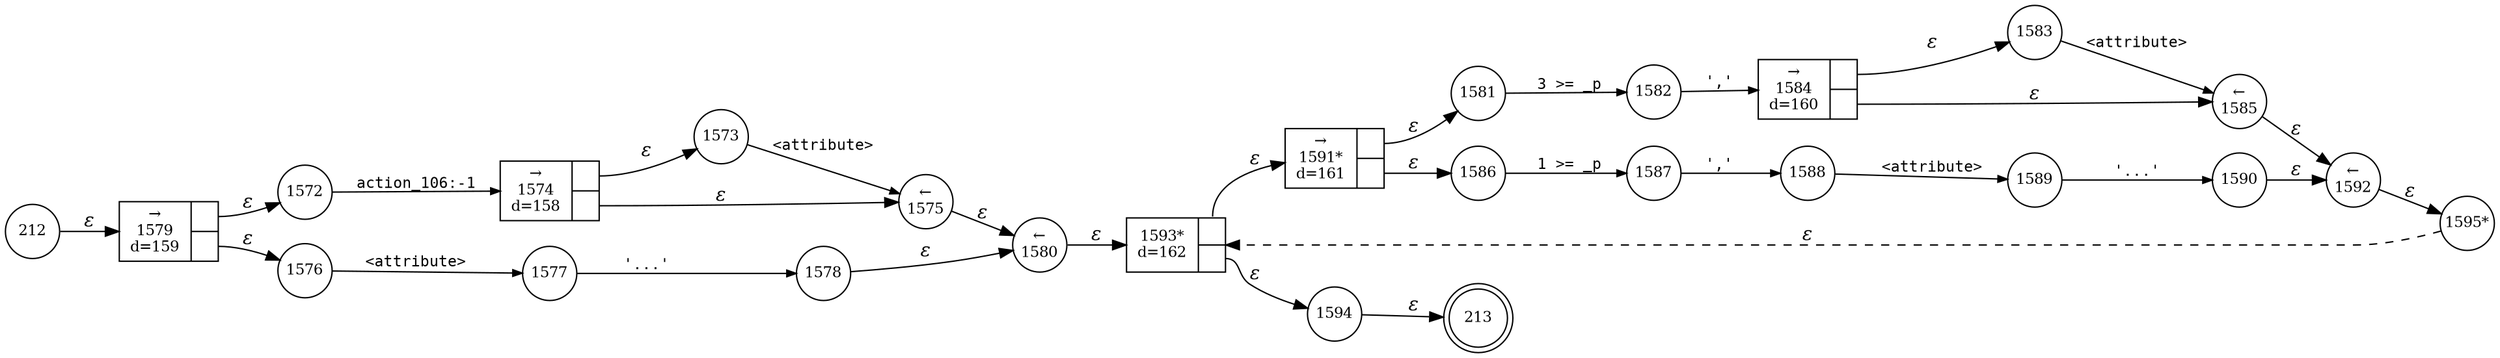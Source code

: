 digraph ATN {
rankdir=LR;
s213[fontsize=11, label="213", shape=doublecircle, fixedsize=true, width=.6];
s212[fontsize=11,label="212", shape=circle, fixedsize=true, width=.55, peripheries=1];
s1572[fontsize=11,label="1572", shape=circle, fixedsize=true, width=.55, peripheries=1];
s1573[fontsize=11,label="1573", shape=circle, fixedsize=true, width=.55, peripheries=1];
s1574[fontsize=11,label="{&rarr;\n1574\nd=158|{<p0>|<p1>}}", shape=record, fixedsize=false, peripheries=1];
s1575[fontsize=11,label="&larr;\n1575", shape=circle, fixedsize=true, width=.55, peripheries=1];
s1576[fontsize=11,label="1576", shape=circle, fixedsize=true, width=.55, peripheries=1];
s1577[fontsize=11,label="1577", shape=circle, fixedsize=true, width=.55, peripheries=1];
s1578[fontsize=11,label="1578", shape=circle, fixedsize=true, width=.55, peripheries=1];
s1579[fontsize=11,label="{&rarr;\n1579\nd=159|{<p0>|<p1>}}", shape=record, fixedsize=false, peripheries=1];
s1580[fontsize=11,label="&larr;\n1580", shape=circle, fixedsize=true, width=.55, peripheries=1];
s1581[fontsize=11,label="1581", shape=circle, fixedsize=true, width=.55, peripheries=1];
s1582[fontsize=11,label="1582", shape=circle, fixedsize=true, width=.55, peripheries=1];
s1583[fontsize=11,label="1583", shape=circle, fixedsize=true, width=.55, peripheries=1];
s1584[fontsize=11,label="{&rarr;\n1584\nd=160|{<p0>|<p1>}}", shape=record, fixedsize=false, peripheries=1];
s1585[fontsize=11,label="&larr;\n1585", shape=circle, fixedsize=true, width=.55, peripheries=1];
s1586[fontsize=11,label="1586", shape=circle, fixedsize=true, width=.55, peripheries=1];
s1587[fontsize=11,label="1587", shape=circle, fixedsize=true, width=.55, peripheries=1];
s1588[fontsize=11,label="1588", shape=circle, fixedsize=true, width=.55, peripheries=1];
s1589[fontsize=11,label="1589", shape=circle, fixedsize=true, width=.55, peripheries=1];
s1590[fontsize=11,label="1590", shape=circle, fixedsize=true, width=.55, peripheries=1];
s1591[fontsize=11,label="{&rarr;\n1591*\nd=161|{<p0>|<p1>}}", shape=record, fixedsize=false, peripheries=1];
s1592[fontsize=11,label="&larr;\n1592", shape=circle, fixedsize=true, width=.55, peripheries=1];
s1593[fontsize=11,label="{1593*\nd=162|{<p0>|<p1>}}", shape=record, fixedsize=false, peripheries=1];
s1594[fontsize=11,label="1594", shape=circle, fixedsize=true, width=.55, peripheries=1];
s1595[fontsize=11,label="1595*", shape=circle, fixedsize=true, width=.55, peripheries=1];
s212 -> s1579 [fontname="Times-Italic", label="&epsilon;"];
s1579:p0 -> s1572 [fontname="Times-Italic", label="&epsilon;"];
s1579:p1 -> s1576 [fontname="Times-Italic", label="&epsilon;"];
s1572 -> s1574 [fontsize=11, fontname="Courier", arrowsize=.7, label = "action_106:-1", arrowhead = normal];
s1576 -> s1577 [fontsize=11, fontname="Courier", arrowsize=.7, label = "<attribute>", arrowhead = normal];
s1574:p0 -> s1573 [fontname="Times-Italic", label="&epsilon;"];
s1574:p1 -> s1575 [fontname="Times-Italic", label="&epsilon;"];
s1577 -> s1578 [fontsize=11, fontname="Courier", arrowsize=.7, label = "'...'", arrowhead = normal];
s1573 -> s1575 [fontsize=11, fontname="Courier", arrowsize=.7, label = "<attribute>", arrowhead = normal];
s1575 -> s1580 [fontname="Times-Italic", label="&epsilon;"];
s1578 -> s1580 [fontname="Times-Italic", label="&epsilon;"];
s1580 -> s1593 [fontname="Times-Italic", label="&epsilon;"];
s1593:p0 -> s1591 [fontname="Times-Italic", label="&epsilon;"];
s1593:p1 -> s1594 [fontname="Times-Italic", label="&epsilon;"];
s1591:p0 -> s1581 [fontname="Times-Italic", label="&epsilon;"];
s1591:p1 -> s1586 [fontname="Times-Italic", label="&epsilon;"];
s1594 -> s213 [fontname="Times-Italic", label="&epsilon;"];
s1581 -> s1582 [fontsize=11, fontname="Courier", arrowsize=.7, label = "3 >= _p", arrowhead = normal];
s1586 -> s1587 [fontsize=11, fontname="Courier", arrowsize=.7, label = "1 >= _p", arrowhead = normal];
s1582 -> s1584 [fontsize=11, fontname="Courier", arrowsize=.7, label = "','", arrowhead = normal];
s1587 -> s1588 [fontsize=11, fontname="Courier", arrowsize=.7, label = "','", arrowhead = normal];
s1584:p0 -> s1583 [fontname="Times-Italic", label="&epsilon;"];
s1584:p1 -> s1585 [fontname="Times-Italic", label="&epsilon;"];
s1588 -> s1589 [fontsize=11, fontname="Courier", arrowsize=.7, label = "<attribute>", arrowhead = normal];
s1583 -> s1585 [fontsize=11, fontname="Courier", arrowsize=.7, label = "<attribute>", arrowhead = normal];
s1585 -> s1592 [fontname="Times-Italic", label="&epsilon;"];
s1589 -> s1590 [fontsize=11, fontname="Courier", arrowsize=.7, label = "'...'", arrowhead = normal];
s1592 -> s1595 [fontname="Times-Italic", label="&epsilon;"];
s1590 -> s1592 [fontname="Times-Italic", label="&epsilon;"];
s1595 -> s1593 [fontname="Times-Italic", label="&epsilon;", style="dashed"];
}
